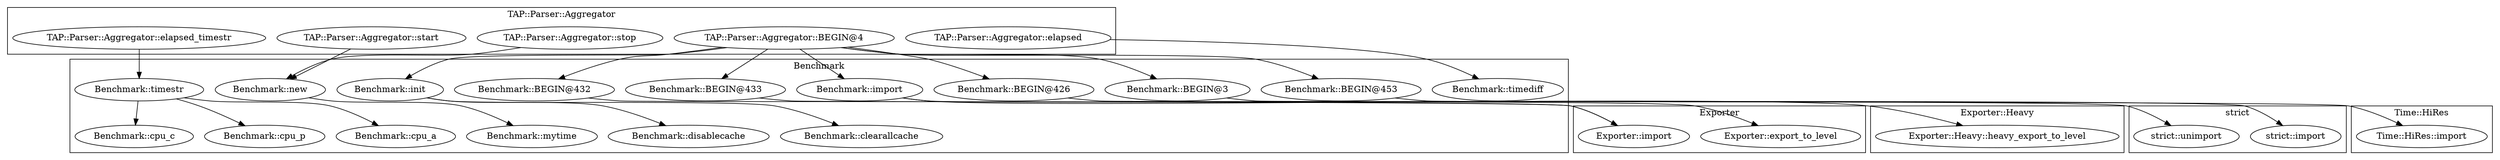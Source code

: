 digraph {
graph [overlap=false]
subgraph cluster_strict {
	label="strict";
	"strict::import";
	"strict::unimport";
}
subgraph cluster_Exporter_Heavy {
	label="Exporter::Heavy";
	"Exporter::Heavy::heavy_export_to_level";
}
subgraph cluster_Exporter {
	label="Exporter";
	"Exporter::import";
	"Exporter::export_to_level";
}
subgraph cluster_TAP_Parser_Aggregator {
	label="TAP::Parser::Aggregator";
	"TAP::Parser::Aggregator::elapsed";
	"TAP::Parser::Aggregator::BEGIN@4";
	"TAP::Parser::Aggregator::start";
	"TAP::Parser::Aggregator::elapsed_timestr";
	"TAP::Parser::Aggregator::stop";
}
subgraph cluster_Benchmark {
	label="Benchmark";
	"Benchmark::new";
	"Benchmark::disablecache";
	"Benchmark::clearallcache";
	"Benchmark::mytime";
	"Benchmark::BEGIN@433";
	"Benchmark::import";
	"Benchmark::BEGIN@426";
	"Benchmark::BEGIN@453";
	"Benchmark::cpu_c";
	"Benchmark::cpu_p";
	"Benchmark::init";
	"Benchmark::BEGIN@3";
	"Benchmark::BEGIN@432";
	"Benchmark::timestr";
	"Benchmark::cpu_a";
	"Benchmark::timediff";
}
subgraph cluster_Time_HiRes {
	label="Time::HiRes";
	"Time::HiRes::import";
}
"Benchmark::init" -> "Benchmark::disablecache";
"TAP::Parser::Aggregator::BEGIN@4" -> "Benchmark::init";
"Benchmark::BEGIN@432" -> "Exporter::import";
"Benchmark::BEGIN@433" -> "Exporter::import";
"TAP::Parser::Aggregator::BEGIN@4" -> "Benchmark::BEGIN@3";
"Benchmark::import" -> "Exporter::Heavy::heavy_export_to_level";
"Benchmark::new" -> "Benchmark::mytime";
"TAP::Parser::Aggregator::BEGIN@4" -> "Benchmark::BEGIN@432";
"TAP::Parser::Aggregator::start" -> "Benchmark::new";
"TAP::Parser::Aggregator::stop" -> "Benchmark::new";
"Benchmark::timestr" -> "Benchmark::cpu_p";
"Benchmark::import" -> "Exporter::export_to_level";
"Benchmark::BEGIN@426" -> "strict::unimport";
"Benchmark::init" -> "Benchmark::clearallcache";
"Benchmark::BEGIN@453" -> "Time::HiRes::import";
"Benchmark::timestr" -> "Benchmark::cpu_c";
"TAP::Parser::Aggregator::BEGIN@4" -> "Benchmark::BEGIN@453";
"Benchmark::timestr" -> "Benchmark::cpu_a";
"TAP::Parser::Aggregator::BEGIN@4" -> "Benchmark::BEGIN@426";
"TAP::Parser::Aggregator::BEGIN@4" -> "Benchmark::BEGIN@433";
"TAP::Parser::Aggregator::BEGIN@4" -> "Benchmark::import";
"TAP::Parser::Aggregator::elapsed_timestr" -> "Benchmark::timestr";
"Benchmark::BEGIN@3" -> "strict::import";
"TAP::Parser::Aggregator::elapsed" -> "Benchmark::timediff";
}
